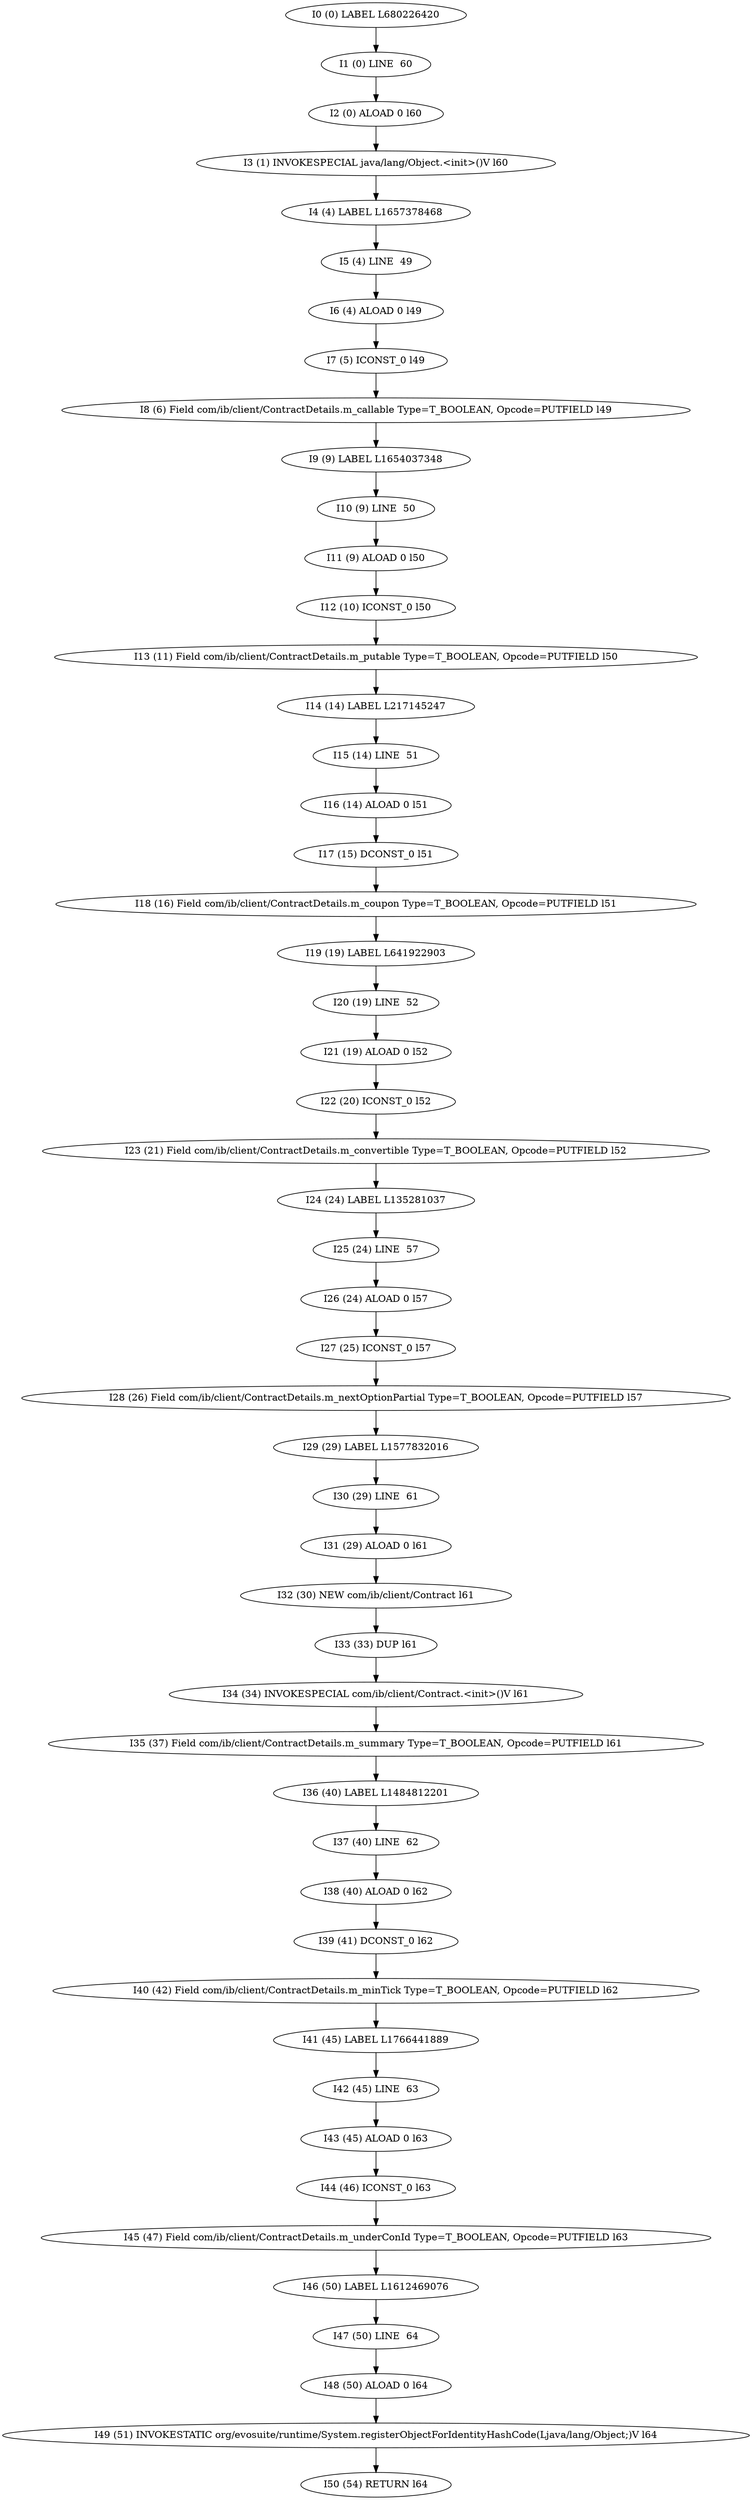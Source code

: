 digraph G {
  1 [ label="I0 (0) LABEL L680226420" ];
  2 [ label="I1 (0) LINE  60" ];
  3 [ label="I2 (0) ALOAD 0 l60" ];
  4 [ label="I3 (1) INVOKESPECIAL java/lang/Object.<init>()V l60" ];
  5 [ label="I4 (4) LABEL L1657378468" ];
  6 [ label="I5 (4) LINE  49" ];
  7 [ label="I6 (4) ALOAD 0 l49" ];
  8 [ label="I7 (5) ICONST_0 l49" ];
  9 [ label="I8 (6) Field com/ib/client/ContractDetails.m_callable Type=T_BOOLEAN, Opcode=PUTFIELD l49" ];
  10 [ label="I9 (9) LABEL L1654037348" ];
  11 [ label="I10 (9) LINE  50" ];
  12 [ label="I11 (9) ALOAD 0 l50" ];
  13 [ label="I12 (10) ICONST_0 l50" ];
  14 [ label="I13 (11) Field com/ib/client/ContractDetails.m_putable Type=T_BOOLEAN, Opcode=PUTFIELD l50" ];
  15 [ label="I14 (14) LABEL L217145247" ];
  16 [ label="I15 (14) LINE  51" ];
  17 [ label="I16 (14) ALOAD 0 l51" ];
  18 [ label="I17 (15) DCONST_0 l51" ];
  19 [ label="I18 (16) Field com/ib/client/ContractDetails.m_coupon Type=T_BOOLEAN, Opcode=PUTFIELD l51" ];
  20 [ label="I19 (19) LABEL L641922903" ];
  21 [ label="I20 (19) LINE  52" ];
  22 [ label="I21 (19) ALOAD 0 l52" ];
  23 [ label="I22 (20) ICONST_0 l52" ];
  24 [ label="I23 (21) Field com/ib/client/ContractDetails.m_convertible Type=T_BOOLEAN, Opcode=PUTFIELD l52" ];
  25 [ label="I24 (24) LABEL L135281037" ];
  26 [ label="I25 (24) LINE  57" ];
  27 [ label="I26 (24) ALOAD 0 l57" ];
  28 [ label="I27 (25) ICONST_0 l57" ];
  29 [ label="I28 (26) Field com/ib/client/ContractDetails.m_nextOptionPartial Type=T_BOOLEAN, Opcode=PUTFIELD l57" ];
  30 [ label="I29 (29) LABEL L1577832016" ];
  31 [ label="I30 (29) LINE  61" ];
  32 [ label="I31 (29) ALOAD 0 l61" ];
  33 [ label="I32 (30) NEW com/ib/client/Contract l61" ];
  34 [ label="I33 (33) DUP l61" ];
  35 [ label="I34 (34) INVOKESPECIAL com/ib/client/Contract.<init>()V l61" ];
  36 [ label="I35 (37) Field com/ib/client/ContractDetails.m_summary Type=T_BOOLEAN, Opcode=PUTFIELD l61" ];
  37 [ label="I36 (40) LABEL L1484812201" ];
  38 [ label="I37 (40) LINE  62" ];
  39 [ label="I38 (40) ALOAD 0 l62" ];
  40 [ label="I39 (41) DCONST_0 l62" ];
  41 [ label="I40 (42) Field com/ib/client/ContractDetails.m_minTick Type=T_BOOLEAN, Opcode=PUTFIELD l62" ];
  42 [ label="I41 (45) LABEL L1766441889" ];
  43 [ label="I42 (45) LINE  63" ];
  44 [ label="I43 (45) ALOAD 0 l63" ];
  45 [ label="I44 (46) ICONST_0 l63" ];
  46 [ label="I45 (47) Field com/ib/client/ContractDetails.m_underConId Type=T_BOOLEAN, Opcode=PUTFIELD l63" ];
  47 [ label="I46 (50) LABEL L1612469076" ];
  48 [ label="I47 (50) LINE  64" ];
  49 [ label="I48 (50) ALOAD 0 l64" ];
  50 [ label="I49 (51) INVOKESTATIC org/evosuite/runtime/System.registerObjectForIdentityHashCode(Ljava/lang/Object;)V l64" ];
  51 [ label="I50 (54) RETURN l64" ];
  1 -> 2 [ label="" ];
  2 -> 3 [ label="" ];
  3 -> 4 [ label="" ];
  4 -> 5 [ label="" ];
  5 -> 6 [ label="" ];
  6 -> 7 [ label="" ];
  7 -> 8 [ label="" ];
  8 -> 9 [ label="" ];
  9 -> 10 [ label="" ];
  10 -> 11 [ label="" ];
  11 -> 12 [ label="" ];
  12 -> 13 [ label="" ];
  13 -> 14 [ label="" ];
  14 -> 15 [ label="" ];
  15 -> 16 [ label="" ];
  16 -> 17 [ label="" ];
  17 -> 18 [ label="" ];
  18 -> 19 [ label="" ];
  19 -> 20 [ label="" ];
  20 -> 21 [ label="" ];
  21 -> 22 [ label="" ];
  22 -> 23 [ label="" ];
  23 -> 24 [ label="" ];
  24 -> 25 [ label="" ];
  25 -> 26 [ label="" ];
  26 -> 27 [ label="" ];
  27 -> 28 [ label="" ];
  28 -> 29 [ label="" ];
  29 -> 30 [ label="" ];
  30 -> 31 [ label="" ];
  31 -> 32 [ label="" ];
  32 -> 33 [ label="" ];
  33 -> 34 [ label="" ];
  34 -> 35 [ label="" ];
  35 -> 36 [ label="" ];
  36 -> 37 [ label="" ];
  37 -> 38 [ label="" ];
  38 -> 39 [ label="" ];
  39 -> 40 [ label="" ];
  40 -> 41 [ label="" ];
  41 -> 42 [ label="" ];
  42 -> 43 [ label="" ];
  43 -> 44 [ label="" ];
  44 -> 45 [ label="" ];
  45 -> 46 [ label="" ];
  46 -> 47 [ label="" ];
  47 -> 48 [ label="" ];
  48 -> 49 [ label="" ];
  49 -> 50 [ label="" ];
  50 -> 51 [ label="" ];
}
